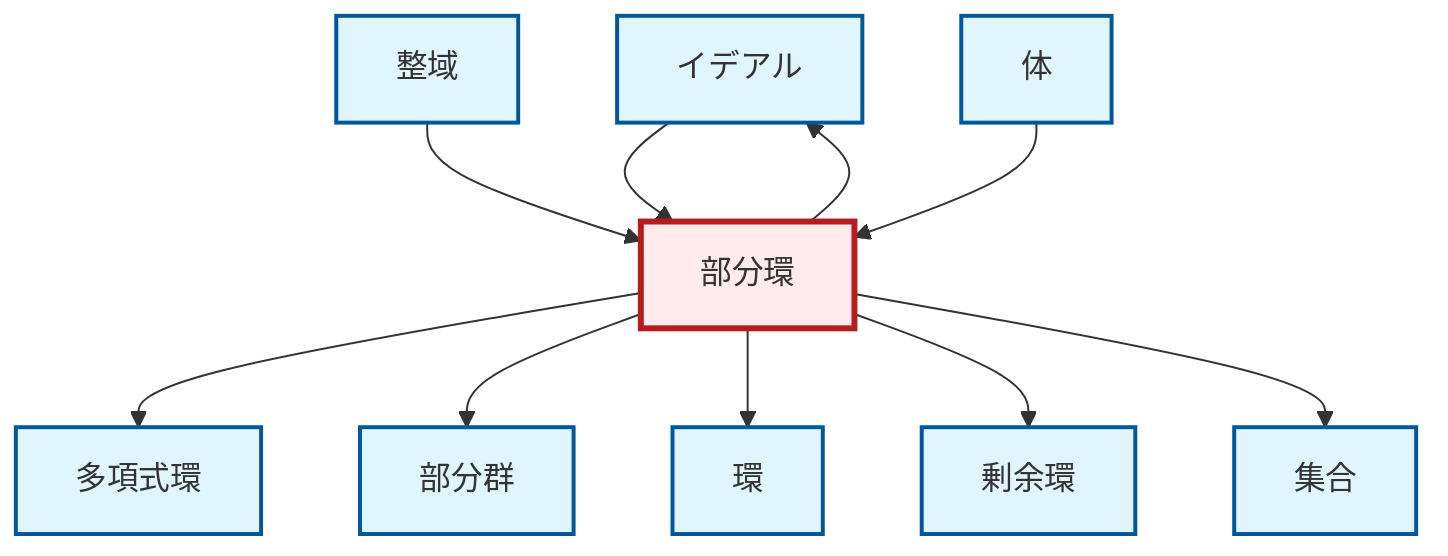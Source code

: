 graph TD
    classDef definition fill:#e1f5fe,stroke:#01579b,stroke-width:2px
    classDef theorem fill:#f3e5f5,stroke:#4a148c,stroke-width:2px
    classDef axiom fill:#fff3e0,stroke:#e65100,stroke-width:2px
    classDef example fill:#e8f5e9,stroke:#1b5e20,stroke-width:2px
    classDef current fill:#ffebee,stroke:#b71c1c,stroke-width:3px
    def-ideal["イデアル"]:::definition
    def-quotient-ring["剰余環"]:::definition
    def-field["体"]:::definition
    def-subring["部分環"]:::definition
    def-subgroup["部分群"]:::definition
    def-integral-domain["整域"]:::definition
    def-polynomial-ring["多項式環"]:::definition
    def-set["集合"]:::definition
    def-ring["環"]:::definition
    def-subring --> def-polynomial-ring
    def-subring --> def-ideal
    def-subring --> def-subgroup
    def-subring --> def-ring
    def-subring --> def-quotient-ring
    def-integral-domain --> def-subring
    def-ideal --> def-subring
    def-subring --> def-set
    def-field --> def-subring
    class def-subring current
